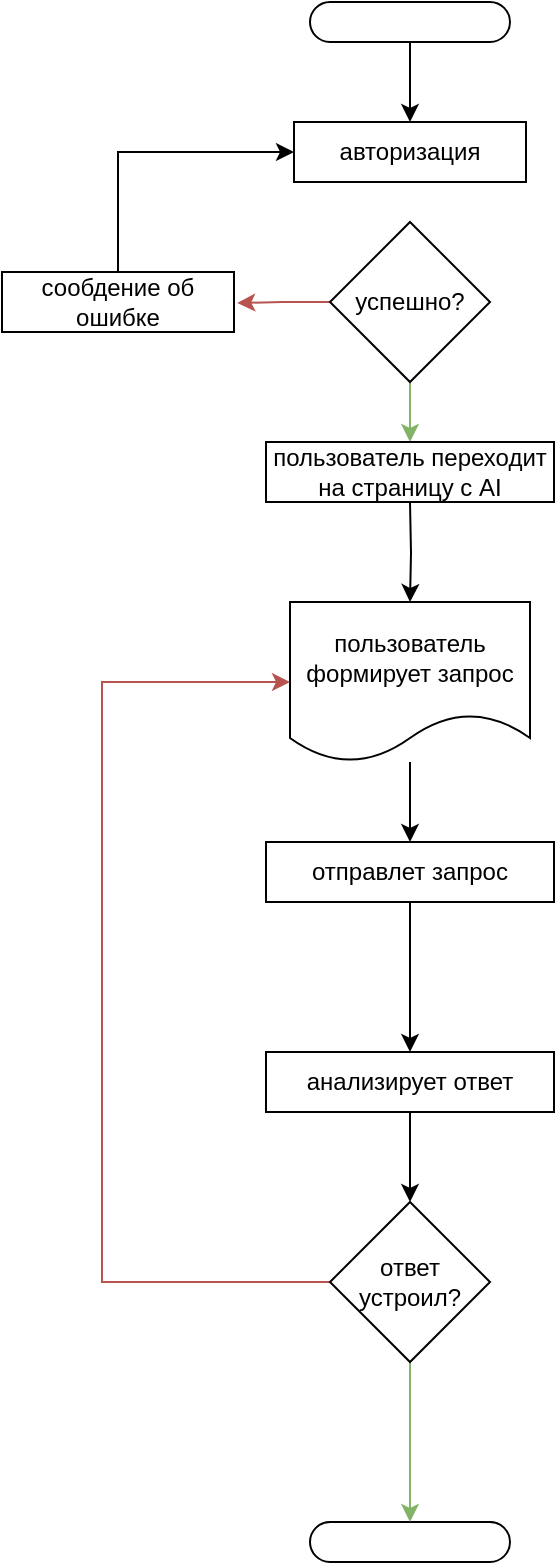 <mxfile version="25.0.2">
  <diagram id="C5RBs43oDa-KdzZeNtuy" name="Page-1">
    <mxGraphModel dx="1909" dy="1129" grid="1" gridSize="10" guides="1" tooltips="1" connect="1" arrows="1" fold="1" page="1" pageScale="1" pageWidth="827" pageHeight="1169" math="0" shadow="0">
      <root>
        <mxCell id="WIyWlLk6GJQsqaUBKTNV-0" />
        <mxCell id="WIyWlLk6GJQsqaUBKTNV-1" parent="WIyWlLk6GJQsqaUBKTNV-0" />
        <mxCell id="oUVO3u7PdFD1QSmXiJ4v-19" style="edgeStyle=orthogonalEdgeStyle;rounded=0;orthogonalLoop=1;jettySize=auto;html=1;entryX=0.5;entryY=0;entryDx=0;entryDy=0;" edge="1" parent="WIyWlLk6GJQsqaUBKTNV-1" source="oUVO3u7PdFD1QSmXiJ4v-0" target="oUVO3u7PdFD1QSmXiJ4v-2">
          <mxGeometry relative="1" as="geometry" />
        </mxCell>
        <mxCell id="oUVO3u7PdFD1QSmXiJ4v-0" value="" style="rounded=1;whiteSpace=wrap;html=1;arcSize=50;" vertex="1" parent="WIyWlLk6GJQsqaUBKTNV-1">
          <mxGeometry x="364" y="60" width="100" height="20" as="geometry" />
        </mxCell>
        <mxCell id="oUVO3u7PdFD1QSmXiJ4v-1" value="" style="rounded=1;whiteSpace=wrap;html=1;arcSize=50;" vertex="1" parent="WIyWlLk6GJQsqaUBKTNV-1">
          <mxGeometry x="364" y="820" width="100" height="20" as="geometry" />
        </mxCell>
        <mxCell id="oUVO3u7PdFD1QSmXiJ4v-2" value="авторизация" style="rounded=0;whiteSpace=wrap;html=1;" vertex="1" parent="WIyWlLk6GJQsqaUBKTNV-1">
          <mxGeometry x="356" y="120" width="116" height="30" as="geometry" />
        </mxCell>
        <mxCell id="oUVO3u7PdFD1QSmXiJ4v-6" style="edgeStyle=orthogonalEdgeStyle;rounded=0;orthogonalLoop=1;jettySize=auto;html=1;fillColor=#f8cecc;strokeColor=#b85450;entryX=1.014;entryY=0.517;entryDx=0;entryDy=0;entryPerimeter=0;" edge="1" parent="WIyWlLk6GJQsqaUBKTNV-1" source="oUVO3u7PdFD1QSmXiJ4v-3" target="oUVO3u7PdFD1QSmXiJ4v-4">
          <mxGeometry relative="1" as="geometry">
            <mxPoint x="330" y="210" as="targetPoint" />
          </mxGeometry>
        </mxCell>
        <mxCell id="oUVO3u7PdFD1QSmXiJ4v-8" style="edgeStyle=orthogonalEdgeStyle;rounded=0;orthogonalLoop=1;jettySize=auto;html=1;fillColor=#d5e8d4;strokeColor=#82b366;" edge="1" parent="WIyWlLk6GJQsqaUBKTNV-1" source="oUVO3u7PdFD1QSmXiJ4v-3">
          <mxGeometry relative="1" as="geometry">
            <mxPoint x="414" y="280" as="targetPoint" />
          </mxGeometry>
        </mxCell>
        <mxCell id="oUVO3u7PdFD1QSmXiJ4v-3" value="успешно?" style="rhombus;whiteSpace=wrap;html=1;" vertex="1" parent="WIyWlLk6GJQsqaUBKTNV-1">
          <mxGeometry x="374" y="170" width="80" height="80" as="geometry" />
        </mxCell>
        <mxCell id="oUVO3u7PdFD1QSmXiJ4v-7" style="edgeStyle=orthogonalEdgeStyle;rounded=0;orthogonalLoop=1;jettySize=auto;html=1;entryX=0;entryY=0.5;entryDx=0;entryDy=0;" edge="1" parent="WIyWlLk6GJQsqaUBKTNV-1" source="oUVO3u7PdFD1QSmXiJ4v-4" target="oUVO3u7PdFD1QSmXiJ4v-2">
          <mxGeometry relative="1" as="geometry">
            <Array as="points">
              <mxPoint x="268" y="135" />
            </Array>
          </mxGeometry>
        </mxCell>
        <mxCell id="oUVO3u7PdFD1QSmXiJ4v-4" value="сообдение об ошибке" style="rounded=0;whiteSpace=wrap;html=1;" vertex="1" parent="WIyWlLk6GJQsqaUBKTNV-1">
          <mxGeometry x="210" y="195" width="116" height="30" as="geometry" />
        </mxCell>
        <mxCell id="oUVO3u7PdFD1QSmXiJ4v-12" style="edgeStyle=orthogonalEdgeStyle;rounded=0;orthogonalLoop=1;jettySize=auto;html=1;entryX=0.5;entryY=0;entryDx=0;entryDy=0;" edge="1" parent="WIyWlLk6GJQsqaUBKTNV-1" target="oUVO3u7PdFD1QSmXiJ4v-11">
          <mxGeometry relative="1" as="geometry">
            <mxPoint x="414" y="310" as="sourcePoint" />
          </mxGeometry>
        </mxCell>
        <mxCell id="oUVO3u7PdFD1QSmXiJ4v-15" style="edgeStyle=orthogonalEdgeStyle;rounded=0;orthogonalLoop=1;jettySize=auto;html=1;entryX=0.5;entryY=0;entryDx=0;entryDy=0;" edge="1" parent="WIyWlLk6GJQsqaUBKTNV-1" source="oUVO3u7PdFD1QSmXiJ4v-11" target="oUVO3u7PdFD1QSmXiJ4v-14">
          <mxGeometry relative="1" as="geometry" />
        </mxCell>
        <mxCell id="oUVO3u7PdFD1QSmXiJ4v-11" value="пользователь формирует запрос" style="shape=document;whiteSpace=wrap;html=1;boundedLbl=1;" vertex="1" parent="WIyWlLk6GJQsqaUBKTNV-1">
          <mxGeometry x="354" y="360" width="120" height="80" as="geometry" />
        </mxCell>
        <mxCell id="oUVO3u7PdFD1QSmXiJ4v-13" value="пользователь переходит на страницу с AI" style="rounded=0;whiteSpace=wrap;html=1;" vertex="1" parent="WIyWlLk6GJQsqaUBKTNV-1">
          <mxGeometry x="342" y="280" width="144" height="30" as="geometry" />
        </mxCell>
        <mxCell id="oUVO3u7PdFD1QSmXiJ4v-17" style="edgeStyle=orthogonalEdgeStyle;rounded=0;orthogonalLoop=1;jettySize=auto;html=1;entryX=0.5;entryY=0;entryDx=0;entryDy=0;" edge="1" parent="WIyWlLk6GJQsqaUBKTNV-1" source="oUVO3u7PdFD1QSmXiJ4v-14" target="oUVO3u7PdFD1QSmXiJ4v-16">
          <mxGeometry relative="1" as="geometry" />
        </mxCell>
        <mxCell id="oUVO3u7PdFD1QSmXiJ4v-14" value="отправлет запрос" style="rounded=0;whiteSpace=wrap;html=1;" vertex="1" parent="WIyWlLk6GJQsqaUBKTNV-1">
          <mxGeometry x="342" y="480" width="144" height="30" as="geometry" />
        </mxCell>
        <mxCell id="oUVO3u7PdFD1QSmXiJ4v-18" style="edgeStyle=orthogonalEdgeStyle;rounded=0;orthogonalLoop=1;jettySize=auto;html=1;entryX=0.5;entryY=0;entryDx=0;entryDy=0;fillColor=#d5e8d4;strokeColor=#82b366;" edge="1" parent="WIyWlLk6GJQsqaUBKTNV-1" source="oUVO3u7PdFD1QSmXiJ4v-21" target="oUVO3u7PdFD1QSmXiJ4v-1">
          <mxGeometry relative="1" as="geometry" />
        </mxCell>
        <mxCell id="oUVO3u7PdFD1QSmXiJ4v-16" value="анализирует ответ" style="rounded=0;whiteSpace=wrap;html=1;" vertex="1" parent="WIyWlLk6GJQsqaUBKTNV-1">
          <mxGeometry x="342" y="585" width="144" height="30" as="geometry" />
        </mxCell>
        <mxCell id="oUVO3u7PdFD1QSmXiJ4v-22" value="" style="edgeStyle=orthogonalEdgeStyle;rounded=0;orthogonalLoop=1;jettySize=auto;html=1;entryX=0.5;entryY=0;entryDx=0;entryDy=0;" edge="1" parent="WIyWlLk6GJQsqaUBKTNV-1" source="oUVO3u7PdFD1QSmXiJ4v-16" target="oUVO3u7PdFD1QSmXiJ4v-21">
          <mxGeometry relative="1" as="geometry">
            <mxPoint x="414" y="615" as="sourcePoint" />
            <mxPoint x="414" y="820" as="targetPoint" />
          </mxGeometry>
        </mxCell>
        <mxCell id="oUVO3u7PdFD1QSmXiJ4v-23" style="edgeStyle=orthogonalEdgeStyle;rounded=0;orthogonalLoop=1;jettySize=auto;html=1;entryX=0;entryY=0.5;entryDx=0;entryDy=0;fillColor=#f8cecc;strokeColor=#b85450;" edge="1" parent="WIyWlLk6GJQsqaUBKTNV-1" source="oUVO3u7PdFD1QSmXiJ4v-21" target="oUVO3u7PdFD1QSmXiJ4v-11">
          <mxGeometry relative="1" as="geometry">
            <Array as="points">
              <mxPoint x="260" y="700" />
              <mxPoint x="260" y="400" />
            </Array>
          </mxGeometry>
        </mxCell>
        <mxCell id="oUVO3u7PdFD1QSmXiJ4v-21" value="ответ устроил?" style="rhombus;whiteSpace=wrap;html=1;" vertex="1" parent="WIyWlLk6GJQsqaUBKTNV-1">
          <mxGeometry x="374" y="660" width="80" height="80" as="geometry" />
        </mxCell>
      </root>
    </mxGraphModel>
  </diagram>
</mxfile>
